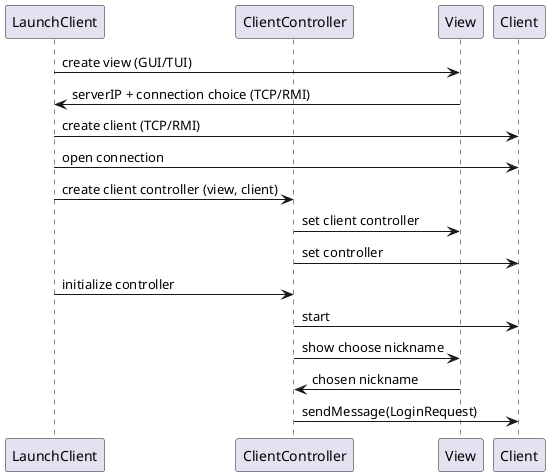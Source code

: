 @startuml
'https://plantuml.com/sequence-diagram

participant LaunchClient
participant ClientController

LaunchClient -> View: create view (GUI/TUI)
View -> LaunchClient: serverIP + connection choice (TCP/RMI)

LaunchClient -> Client: create client (TCP/RMI)
LaunchClient -> Client: open connection
LaunchClient -> ClientController: create client controller (view, client)
ClientController -> View: set client controller
ClientController -> Client: set controller
LaunchClient -> ClientController: initialize controller
ClientController -> Client: start
ClientController -> View: show choose nickname
View -> ClientController: chosen nickname
ClientController -> Client: sendMessage(LoginRequest)
@enduml
